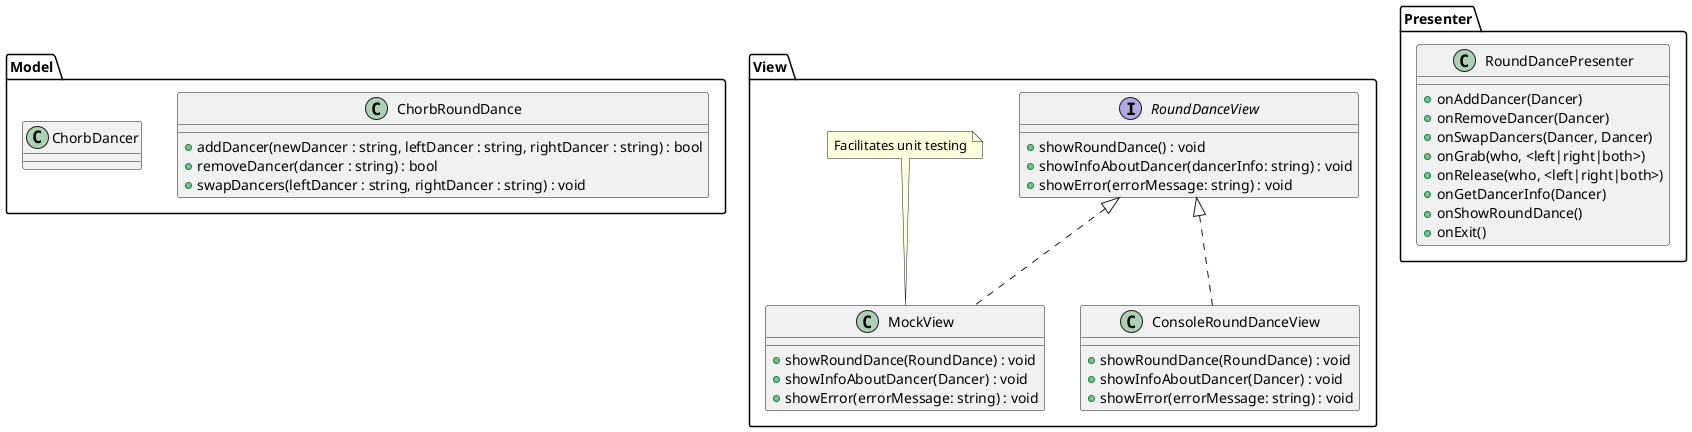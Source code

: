 @startuml
package Model {

class ChorbRoundDance{
+ addDancer(newDancer : string, leftDancer : string, rightDancer : string) : bool
+ removeDancer(dancer : string) : bool
+ swapDancers(leftDancer : string, rightDancer : string) : void 
}

class ChorbDancer{

}

}

package View {

interface RoundDanceView {
+ showRoundDance() : void
+ showInfoAboutDancer(dancerInfo: string) : void
+ showError(errorMessage: string) : void
}

class ConsoleRoundDanceView implements RoundDanceView {
+ showRoundDance(RoundDance) : void
+ showInfoAboutDancer(Dancer) : void
+ showError(errorMessage: string) : void
}

class MockView implements RoundDanceView {
+ showRoundDance(RoundDance) : void
+ showInfoAboutDancer(Dancer) : void
+ showError(errorMessage: string) : void
}

note top of MockView: Facilitates unit testing

}

package Presenter {
class RoundDancePresenter {
+ onAddDancer(Dancer)
+ onRemoveDancer(Dancer)
+ onSwapDancers(Dancer, Dancer)
+ onGrab(who, <left|right|both>)
+ onRelease(who, <left|right|both>)
+ onGetDancerInfo(Dancer)
+ onShowRoundDance()
+ onExit()
}

}
@enduml
